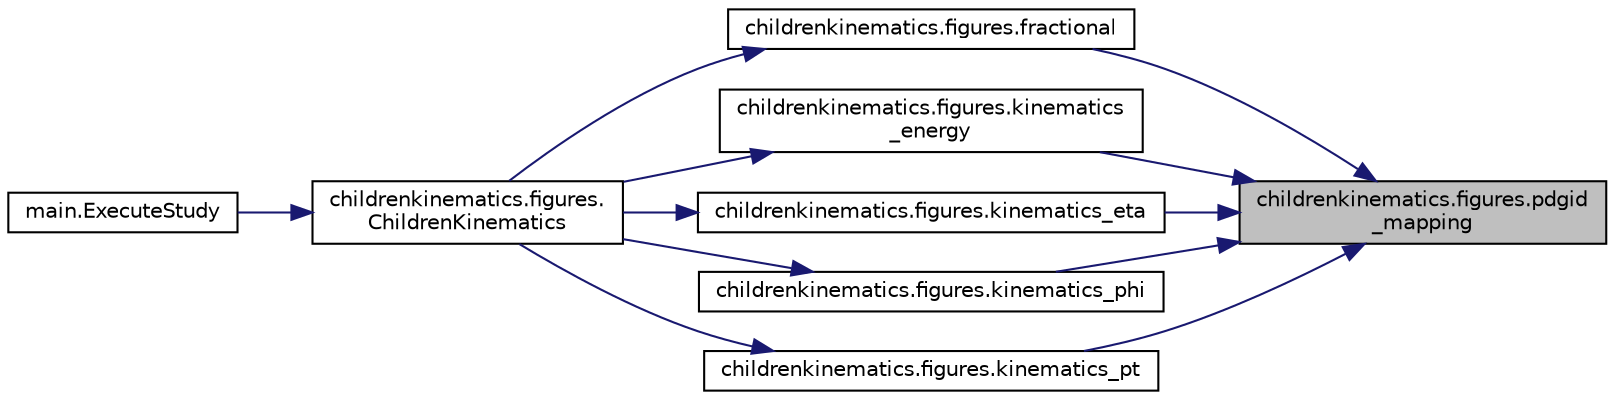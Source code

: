 digraph "childrenkinematics.figures.pdgid_mapping"
{
 // INTERACTIVE_SVG=YES
 // LATEX_PDF_SIZE
  edge [fontname="Helvetica",fontsize="10",labelfontname="Helvetica",labelfontsize="10"];
  node [fontname="Helvetica",fontsize="10",shape=record];
  rankdir="RL";
  Node1 [label="childrenkinematics.figures.pdgid\l_mapping",height=0.2,width=0.4,color="black", fillcolor="grey75", style="filled", fontcolor="black",tooltip=" "];
  Node1 -> Node2 [dir="back",color="midnightblue",fontsize="10",style="solid",fontname="Helvetica"];
  Node2 [label="childrenkinematics.figures.fractional",height=0.2,width=0.4,color="black", fillcolor="white", style="filled",URL="$namespacechildrenkinematics_1_1figures.html#ae8c01af9a1515f3df7f2d79a14b1f0c9",tooltip=" "];
  Node2 -> Node3 [dir="back",color="midnightblue",fontsize="10",style="solid",fontname="Helvetica"];
  Node3 [label="childrenkinematics.figures.\lChildrenKinematics",height=0.2,width=0.4,color="black", fillcolor="white", style="filled",URL="$namespacechildrenkinematics_1_1figures.html#a633a13630cc9f3a27226a45e9a1826c2",tooltip=" "];
  Node3 -> Node4 [dir="back",color="midnightblue",fontsize="10",style="solid",fontname="Helvetica"];
  Node4 [label="main.ExecuteStudy",height=0.2,width=0.4,color="black", fillcolor="white", style="filled",URL="$namespacemain.html#a7afac8f5e46c718321f188d7888c2de0",tooltip=" "];
  Node1 -> Node5 [dir="back",color="midnightblue",fontsize="10",style="solid",fontname="Helvetica"];
  Node5 [label="childrenkinematics.figures.kinematics\l_energy",height=0.2,width=0.4,color="black", fillcolor="white", style="filled",URL="$namespacechildrenkinematics_1_1figures.html#ac3864214d8f410c31e55a44211b5b261",tooltip=" "];
  Node5 -> Node3 [dir="back",color="midnightblue",fontsize="10",style="solid",fontname="Helvetica"];
  Node1 -> Node6 [dir="back",color="midnightblue",fontsize="10",style="solid",fontname="Helvetica"];
  Node6 [label="childrenkinematics.figures.kinematics_eta",height=0.2,width=0.4,color="black", fillcolor="white", style="filled",URL="$namespacechildrenkinematics_1_1figures.html#a795dad9d1c25d61d9eed6128bfa85d0b",tooltip=" "];
  Node6 -> Node3 [dir="back",color="midnightblue",fontsize="10",style="solid",fontname="Helvetica"];
  Node1 -> Node7 [dir="back",color="midnightblue",fontsize="10",style="solid",fontname="Helvetica"];
  Node7 [label="childrenkinematics.figures.kinematics_phi",height=0.2,width=0.4,color="black", fillcolor="white", style="filled",URL="$namespacechildrenkinematics_1_1figures.html#a5cd8fe6462d084b8904163a6a4ca7624",tooltip=" "];
  Node7 -> Node3 [dir="back",color="midnightblue",fontsize="10",style="solid",fontname="Helvetica"];
  Node1 -> Node8 [dir="back",color="midnightblue",fontsize="10",style="solid",fontname="Helvetica"];
  Node8 [label="childrenkinematics.figures.kinematics_pt",height=0.2,width=0.4,color="black", fillcolor="white", style="filled",URL="$namespacechildrenkinematics_1_1figures.html#a05142877821df5e6a6210632a14a52ea",tooltip=" "];
  Node8 -> Node3 [dir="back",color="midnightblue",fontsize="10",style="solid",fontname="Helvetica"];
}
